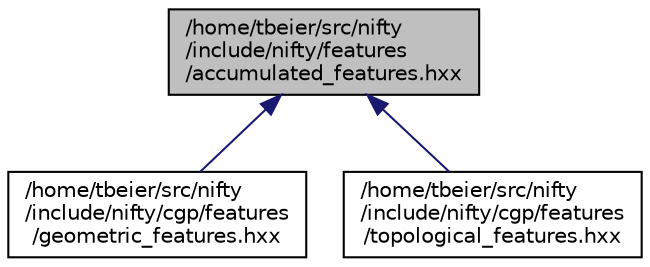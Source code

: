 digraph "/home/tbeier/src/nifty/include/nifty/features/accumulated_features.hxx"
{
  edge [fontname="Helvetica",fontsize="10",labelfontname="Helvetica",labelfontsize="10"];
  node [fontname="Helvetica",fontsize="10",shape=record];
  Node1 [label="/home/tbeier/src/nifty\l/include/nifty/features\l/accumulated_features.hxx",height=0.2,width=0.4,color="black", fillcolor="grey75", style="filled", fontcolor="black"];
  Node1 -> Node2 [dir="back",color="midnightblue",fontsize="10",style="solid"];
  Node2 [label="/home/tbeier/src/nifty\l/include/nifty/cgp/features\l/geometric_features.hxx",height=0.2,width=0.4,color="black", fillcolor="white", style="filled",URL="$geometric__features_8hxx.html"];
  Node1 -> Node3 [dir="back",color="midnightblue",fontsize="10",style="solid"];
  Node3 [label="/home/tbeier/src/nifty\l/include/nifty/cgp/features\l/topological_features.hxx",height=0.2,width=0.4,color="black", fillcolor="white", style="filled",URL="$topological__features_8hxx.html"];
}
